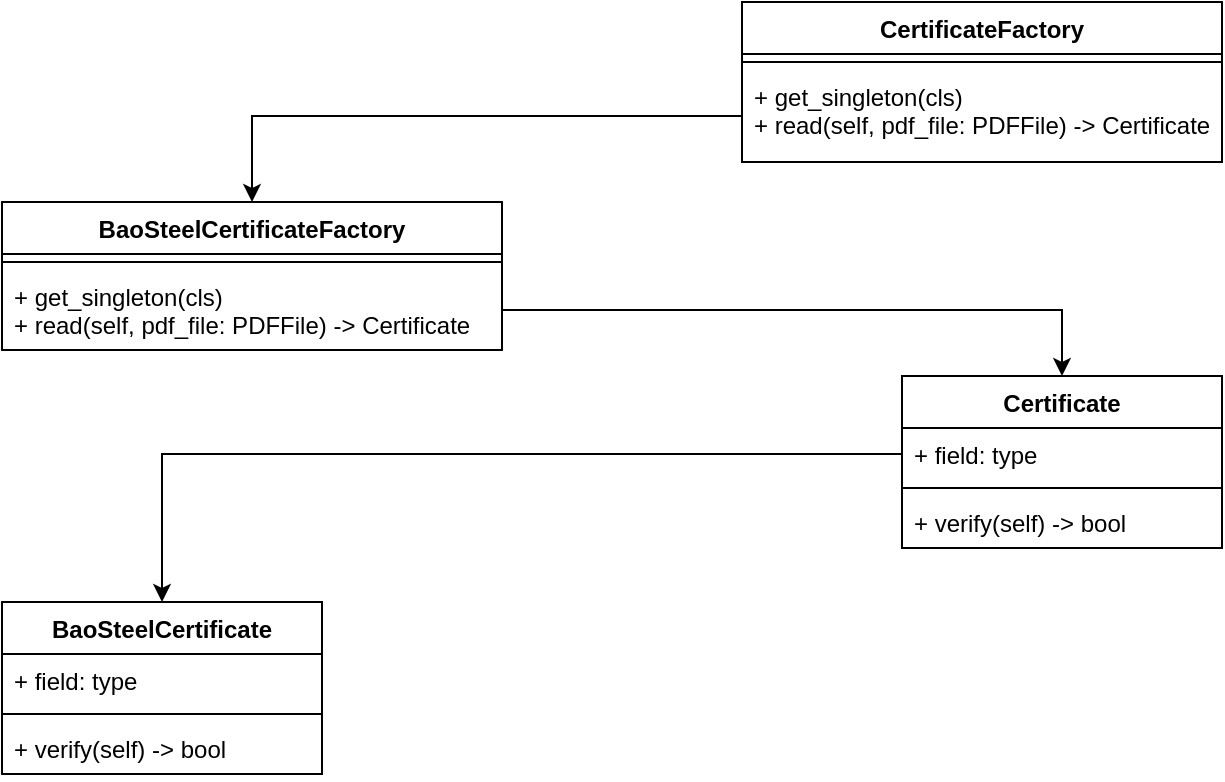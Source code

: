 <mxfile version="13.6.2" type="github">
  <diagram name="Page-1" id="e7e014a7-5840-1c2e-5031-d8a46d1fe8dd">
    <mxGraphModel dx="1038" dy="676" grid="1" gridSize="10" guides="1" tooltips="1" connect="1" arrows="1" fold="1" page="1" pageScale="1" pageWidth="1169" pageHeight="826" background="#ffffff" math="0" shadow="0">
      <root>
        <mxCell id="0" />
        <mxCell id="1" parent="0" />
        <mxCell id="SuyitnNvlPRnNpyHAJfM-56" style="edgeStyle=orthogonalEdgeStyle;rounded=0;orthogonalLoop=1;jettySize=auto;html=1;exitX=0;exitY=0.5;exitDx=0;exitDy=0;" edge="1" parent="1" source="SuyitnNvlPRnNpyHAJfM-49" target="SuyitnNvlPRnNpyHAJfM-50">
          <mxGeometry relative="1" as="geometry" />
        </mxCell>
        <mxCell id="SuyitnNvlPRnNpyHAJfM-57" style="edgeStyle=orthogonalEdgeStyle;rounded=0;orthogonalLoop=1;jettySize=auto;html=1;exitX=1;exitY=0.5;exitDx=0;exitDy=0;entryX=0.5;entryY=0;entryDx=0;entryDy=0;" edge="1" parent="1" source="SuyitnNvlPRnNpyHAJfM-53" target="SuyitnNvlPRnNpyHAJfM-42">
          <mxGeometry relative="1" as="geometry" />
        </mxCell>
        <mxCell id="SuyitnNvlPRnNpyHAJfM-46" value="CertificateFactory" style="swimlane;fontStyle=1;align=center;verticalAlign=top;childLayout=stackLayout;horizontal=1;startSize=26;horizontalStack=0;resizeParent=1;resizeParentMax=0;resizeLast=0;collapsible=1;marginBottom=0;" vertex="1" parent="1">
          <mxGeometry x="450" y="140" width="240" height="80" as="geometry" />
        </mxCell>
        <mxCell id="SuyitnNvlPRnNpyHAJfM-48" value="" style="line;strokeWidth=1;fillColor=none;align=left;verticalAlign=middle;spacingTop=-1;spacingLeft=3;spacingRight=3;rotatable=0;labelPosition=right;points=[];portConstraint=eastwest;" vertex="1" parent="SuyitnNvlPRnNpyHAJfM-46">
          <mxGeometry y="26" width="240" height="8" as="geometry" />
        </mxCell>
        <mxCell id="SuyitnNvlPRnNpyHAJfM-49" value="+ get_singleton(cls)&#xa;+ read(self, pdf_file: PDFFile) -&gt; Certificate" style="text;strokeColor=none;fillColor=none;align=left;verticalAlign=top;spacingLeft=4;spacingRight=4;overflow=hidden;rotatable=0;points=[[0,0.5],[1,0.5]];portConstraint=eastwest;" vertex="1" parent="SuyitnNvlPRnNpyHAJfM-46">
          <mxGeometry y="34" width="240" height="46" as="geometry" />
        </mxCell>
        <mxCell id="SuyitnNvlPRnNpyHAJfM-50" value="BaoSteelCertificateFactory" style="swimlane;fontStyle=1;align=center;verticalAlign=top;childLayout=stackLayout;horizontal=1;startSize=26;horizontalStack=0;resizeParent=1;resizeParentMax=0;resizeLast=0;collapsible=1;marginBottom=0;" vertex="1" parent="1">
          <mxGeometry x="80" y="240" width="250" height="74" as="geometry" />
        </mxCell>
        <mxCell id="SuyitnNvlPRnNpyHAJfM-52" value="" style="line;strokeWidth=1;fillColor=none;align=left;verticalAlign=middle;spacingTop=-1;spacingLeft=3;spacingRight=3;rotatable=0;labelPosition=right;points=[];portConstraint=eastwest;" vertex="1" parent="SuyitnNvlPRnNpyHAJfM-50">
          <mxGeometry y="26" width="250" height="8" as="geometry" />
        </mxCell>
        <mxCell id="SuyitnNvlPRnNpyHAJfM-53" value="+ get_singleton(cls)&#xa;+ read(self, pdf_file: PDFFile) -&gt; Certificate" style="text;strokeColor=none;fillColor=none;align=left;verticalAlign=top;spacingLeft=4;spacingRight=4;overflow=hidden;rotatable=0;points=[[0,0.5],[1,0.5]];portConstraint=eastwest;" vertex="1" parent="SuyitnNvlPRnNpyHAJfM-50">
          <mxGeometry y="34" width="250" height="40" as="geometry" />
        </mxCell>
        <mxCell id="SuyitnNvlPRnNpyHAJfM-62" style="edgeStyle=orthogonalEdgeStyle;rounded=0;orthogonalLoop=1;jettySize=auto;html=1;exitX=0;exitY=0.5;exitDx=0;exitDy=0;entryX=0.5;entryY=0;entryDx=0;entryDy=0;" edge="1" parent="1" source="SuyitnNvlPRnNpyHAJfM-43" target="SuyitnNvlPRnNpyHAJfM-58">
          <mxGeometry relative="1" as="geometry" />
        </mxCell>
        <mxCell id="SuyitnNvlPRnNpyHAJfM-58" value="BaoSteelCertificate" style="swimlane;fontStyle=1;align=center;verticalAlign=top;childLayout=stackLayout;horizontal=1;startSize=26;horizontalStack=0;resizeParent=1;resizeParentMax=0;resizeLast=0;collapsible=1;marginBottom=0;" vertex="1" parent="1">
          <mxGeometry x="80" y="440" width="160" height="86" as="geometry" />
        </mxCell>
        <mxCell id="SuyitnNvlPRnNpyHAJfM-59" value="+ field: type" style="text;strokeColor=none;fillColor=none;align=left;verticalAlign=top;spacingLeft=4;spacingRight=4;overflow=hidden;rotatable=0;points=[[0,0.5],[1,0.5]];portConstraint=eastwest;" vertex="1" parent="SuyitnNvlPRnNpyHAJfM-58">
          <mxGeometry y="26" width="160" height="26" as="geometry" />
        </mxCell>
        <mxCell id="SuyitnNvlPRnNpyHAJfM-60" value="" style="line;strokeWidth=1;fillColor=none;align=left;verticalAlign=middle;spacingTop=-1;spacingLeft=3;spacingRight=3;rotatable=0;labelPosition=right;points=[];portConstraint=eastwest;" vertex="1" parent="SuyitnNvlPRnNpyHAJfM-58">
          <mxGeometry y="52" width="160" height="8" as="geometry" />
        </mxCell>
        <mxCell id="SuyitnNvlPRnNpyHAJfM-61" value="+ verify(self) -&gt; bool" style="text;strokeColor=none;fillColor=none;align=left;verticalAlign=top;spacingLeft=4;spacingRight=4;overflow=hidden;rotatable=0;points=[[0,0.5],[1,0.5]];portConstraint=eastwest;" vertex="1" parent="SuyitnNvlPRnNpyHAJfM-58">
          <mxGeometry y="60" width="160" height="26" as="geometry" />
        </mxCell>
        <mxCell id="SuyitnNvlPRnNpyHAJfM-42" value="Certificate" style="swimlane;fontStyle=1;align=center;verticalAlign=top;childLayout=stackLayout;horizontal=1;startSize=26;horizontalStack=0;resizeParent=1;resizeParentMax=0;resizeLast=0;collapsible=1;marginBottom=0;" vertex="1" parent="1">
          <mxGeometry x="530" y="327" width="160" height="86" as="geometry" />
        </mxCell>
        <mxCell id="SuyitnNvlPRnNpyHAJfM-43" value="+ field: type" style="text;strokeColor=none;fillColor=none;align=left;verticalAlign=top;spacingLeft=4;spacingRight=4;overflow=hidden;rotatable=0;points=[[0,0.5],[1,0.5]];portConstraint=eastwest;" vertex="1" parent="SuyitnNvlPRnNpyHAJfM-42">
          <mxGeometry y="26" width="160" height="26" as="geometry" />
        </mxCell>
        <mxCell id="SuyitnNvlPRnNpyHAJfM-44" value="" style="line;strokeWidth=1;fillColor=none;align=left;verticalAlign=middle;spacingTop=-1;spacingLeft=3;spacingRight=3;rotatable=0;labelPosition=right;points=[];portConstraint=eastwest;" vertex="1" parent="SuyitnNvlPRnNpyHAJfM-42">
          <mxGeometry y="52" width="160" height="8" as="geometry" />
        </mxCell>
        <mxCell id="SuyitnNvlPRnNpyHAJfM-45" value="+ verify(self) -&gt; bool" style="text;strokeColor=none;fillColor=none;align=left;verticalAlign=top;spacingLeft=4;spacingRight=4;overflow=hidden;rotatable=0;points=[[0,0.5],[1,0.5]];portConstraint=eastwest;" vertex="1" parent="SuyitnNvlPRnNpyHAJfM-42">
          <mxGeometry y="60" width="160" height="26" as="geometry" />
        </mxCell>
      </root>
    </mxGraphModel>
  </diagram>
</mxfile>
